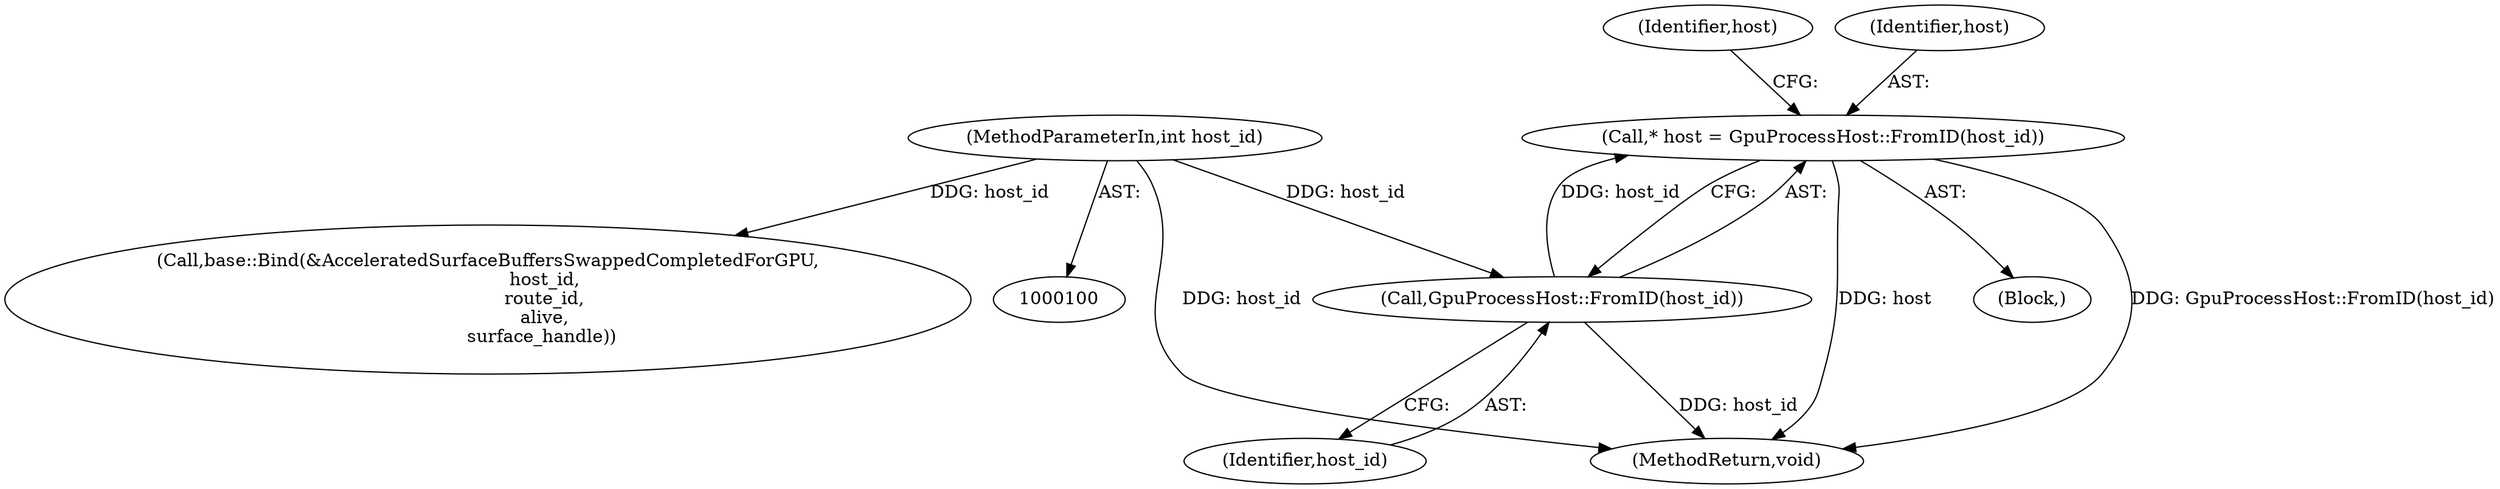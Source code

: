 digraph "0_Chrome_18d67244984a574ba2dd8779faabc0e3e34f4b76_1@pointer" {
"1000123" [label="(Call,* host = GpuProcessHost::FromID(host_id))"];
"1000125" [label="(Call,GpuProcessHost::FromID(host_id))"];
"1000101" [label="(MethodParameterIn,int host_id)"];
"1000114" [label="(Call,base::Bind(&AcceleratedSurfaceBuffersSwappedCompletedForGPU,\n                    host_id,\n                    route_id,\n                    alive,\n                   surface_handle))"];
"1000101" [label="(MethodParameterIn,int host_id)"];
"1000128" [label="(Identifier,host)"];
"1000105" [label="(Block,)"];
"1000126" [label="(Identifier,host_id)"];
"1000125" [label="(Call,GpuProcessHost::FromID(host_id))"];
"1000123" [label="(Call,* host = GpuProcessHost::FromID(host_id))"];
"1000124" [label="(Identifier,host)"];
"1000137" [label="(MethodReturn,void)"];
"1000123" -> "1000105"  [label="AST: "];
"1000123" -> "1000125"  [label="CFG: "];
"1000124" -> "1000123"  [label="AST: "];
"1000125" -> "1000123"  [label="AST: "];
"1000128" -> "1000123"  [label="CFG: "];
"1000123" -> "1000137"  [label="DDG: GpuProcessHost::FromID(host_id)"];
"1000123" -> "1000137"  [label="DDG: host"];
"1000125" -> "1000123"  [label="DDG: host_id"];
"1000125" -> "1000126"  [label="CFG: "];
"1000126" -> "1000125"  [label="AST: "];
"1000125" -> "1000137"  [label="DDG: host_id"];
"1000101" -> "1000125"  [label="DDG: host_id"];
"1000101" -> "1000100"  [label="AST: "];
"1000101" -> "1000137"  [label="DDG: host_id"];
"1000101" -> "1000114"  [label="DDG: host_id"];
}
